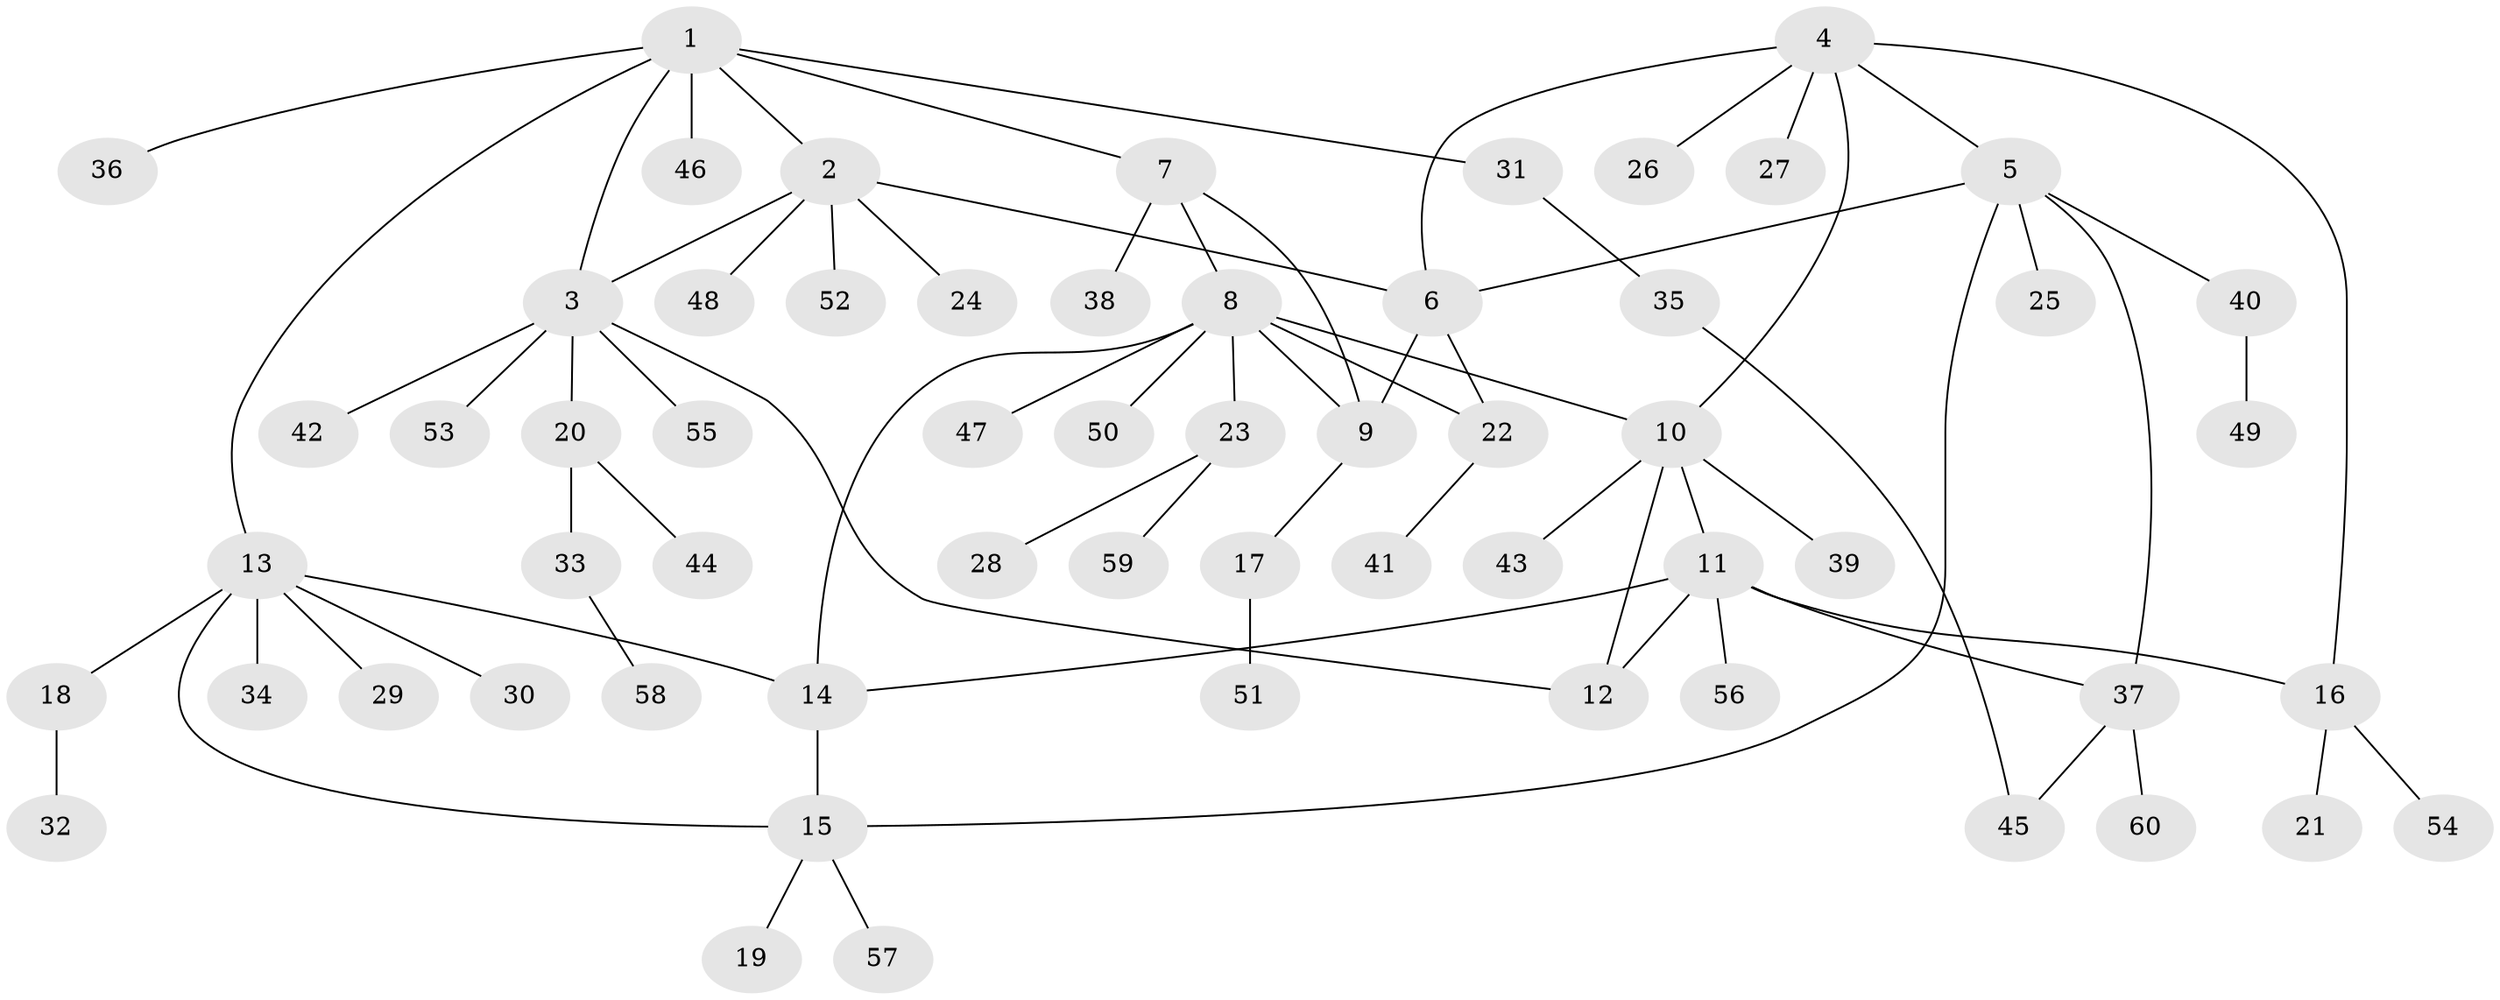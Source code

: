 // Generated by graph-tools (version 1.1) at 2025/02/03/09/25 03:02:37]
// undirected, 60 vertices, 74 edges
graph export_dot {
graph [start="1"]
  node [color=gray90,style=filled];
  1;
  2;
  3;
  4;
  5;
  6;
  7;
  8;
  9;
  10;
  11;
  12;
  13;
  14;
  15;
  16;
  17;
  18;
  19;
  20;
  21;
  22;
  23;
  24;
  25;
  26;
  27;
  28;
  29;
  30;
  31;
  32;
  33;
  34;
  35;
  36;
  37;
  38;
  39;
  40;
  41;
  42;
  43;
  44;
  45;
  46;
  47;
  48;
  49;
  50;
  51;
  52;
  53;
  54;
  55;
  56;
  57;
  58;
  59;
  60;
  1 -- 2;
  1 -- 3;
  1 -- 7;
  1 -- 13;
  1 -- 31;
  1 -- 36;
  1 -- 46;
  2 -- 3;
  2 -- 6;
  2 -- 24;
  2 -- 48;
  2 -- 52;
  3 -- 12;
  3 -- 20;
  3 -- 42;
  3 -- 53;
  3 -- 55;
  4 -- 5;
  4 -- 6;
  4 -- 10;
  4 -- 16;
  4 -- 26;
  4 -- 27;
  5 -- 6;
  5 -- 15;
  5 -- 25;
  5 -- 37;
  5 -- 40;
  6 -- 9;
  6 -- 22;
  7 -- 8;
  7 -- 9;
  7 -- 38;
  8 -- 9;
  8 -- 10;
  8 -- 14;
  8 -- 22;
  8 -- 23;
  8 -- 47;
  8 -- 50;
  9 -- 17;
  10 -- 11;
  10 -- 12;
  10 -- 39;
  10 -- 43;
  11 -- 12;
  11 -- 14;
  11 -- 16;
  11 -- 37;
  11 -- 56;
  13 -- 14;
  13 -- 15;
  13 -- 18;
  13 -- 29;
  13 -- 30;
  13 -- 34;
  14 -- 15;
  15 -- 19;
  15 -- 57;
  16 -- 21;
  16 -- 54;
  17 -- 51;
  18 -- 32;
  20 -- 33;
  20 -- 44;
  22 -- 41;
  23 -- 28;
  23 -- 59;
  31 -- 35;
  33 -- 58;
  35 -- 45;
  37 -- 45;
  37 -- 60;
  40 -- 49;
}
